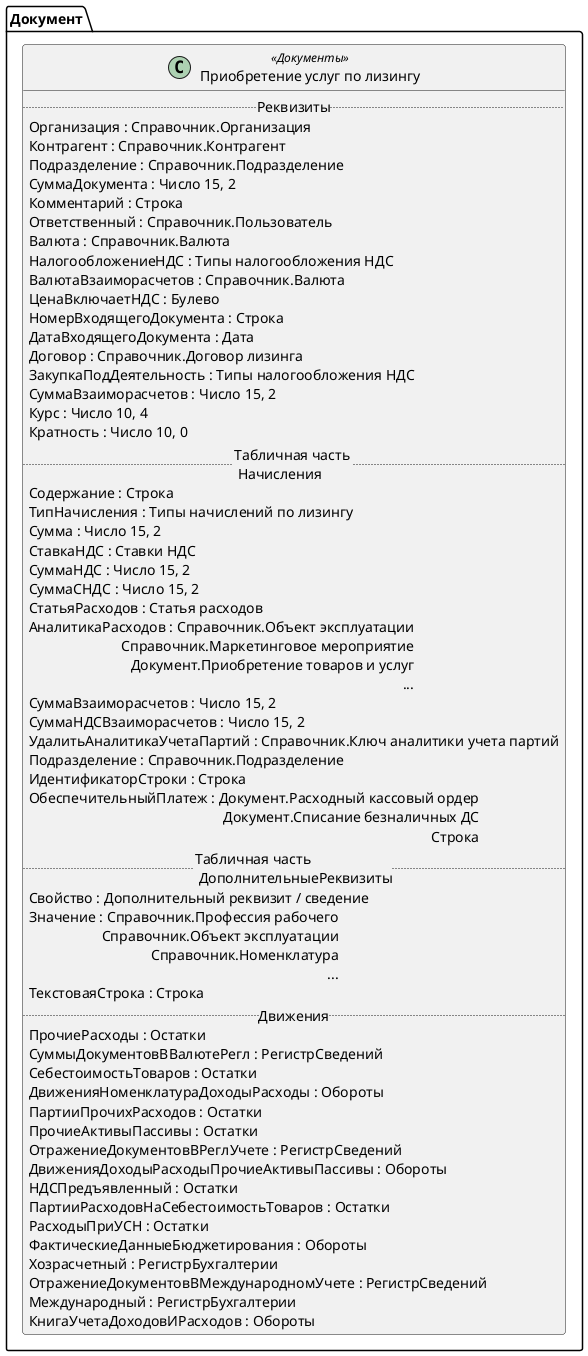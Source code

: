﻿@startuml ПриобретениеУслугПоЛизингу
'!include templates.wsd
'..\include templates.wsd
class Документ.ПриобретениеУслугПоЛизингу as "Приобретение услуг по лизингу" <<Документы>>
{
..Реквизиты..
Организация : Справочник.Организация
Контрагент : Справочник.Контрагент
Подразделение : Справочник.Подразделение
СуммаДокумента : Число 15, 2
Комментарий : Строка
Ответственный : Справочник.Пользователь
Валюта : Справочник.Валюта
НалогообложениеНДС : Типы налогообложения НДС
ВалютаВзаиморасчетов : Справочник.Валюта
ЦенаВключаетНДС : Булево
НомерВходящегоДокумента : Строка
ДатаВходящегоДокумента : Дата
Договор : Справочник.Договор лизинга
ЗакупкаПодДеятельность : Типы налогообложения НДС
СуммаВзаиморасчетов : Число 15, 2
Курс : Число 10, 4
Кратность : Число 10, 0
..Табличная часть \n Начисления..
Содержание : Строка
ТипНачисления : Типы начислений по лизингу
Сумма : Число 15, 2
СтавкаНДС : Ставки НДС
СуммаНДС : Число 15, 2
СуммаСНДС : Число 15, 2
СтатьяРасходов : Статья расходов
АналитикаРасходов : Справочник.Объект эксплуатации\rСправочник.Маркетинговое мероприятие\rДокумент.Приобретение товаров и услуг\r...
СуммаВзаиморасчетов : Число 15, 2
СуммаНДСВзаиморасчетов : Число 15, 2
УдалитьАналитикаУчетаПартий : Справочник.Ключ аналитики учета партий
Подразделение : Справочник.Подразделение
ИдентификаторСтроки : Строка
ОбеспечительныйПлатеж : Документ.Расходный кассовый ордер\rДокумент.Списание безналичных ДС\rСтрока
..Табличная часть \n ДополнительныеРеквизиты..
Свойство : Дополнительный реквизит / сведение
Значение : Справочник.Профессия рабочего\rСправочник.Объект эксплуатации\rСправочник.Номенклатура\r...
ТекстоваяСтрока : Строка
..Движения..
ПрочиеРасходы : Остатки
СуммыДокументовВВалютеРегл : РегистрСведений
СебестоимостьТоваров : Остатки
ДвиженияНоменклатураДоходыРасходы : Обороты
ПартииПрочихРасходов : Остатки
ПрочиеАктивыПассивы : Остатки
ОтражениеДокументовВРеглУчете : РегистрСведений
ДвиженияДоходыРасходыПрочиеАктивыПассивы : Обороты
НДСПредъявленный : Остатки
ПартииРасходовНаСебестоимостьТоваров : Остатки
РасходыПриУСН : Остатки
ФактическиеДанныеБюджетирования : Обороты
Хозрасчетный : РегистрБухгалтерии
ОтражениеДокументовВМеждународномУчете : РегистрСведений
Международный : РегистрБухгалтерии
КнигаУчетаДоходовИРасходов : Обороты
}
@enduml
